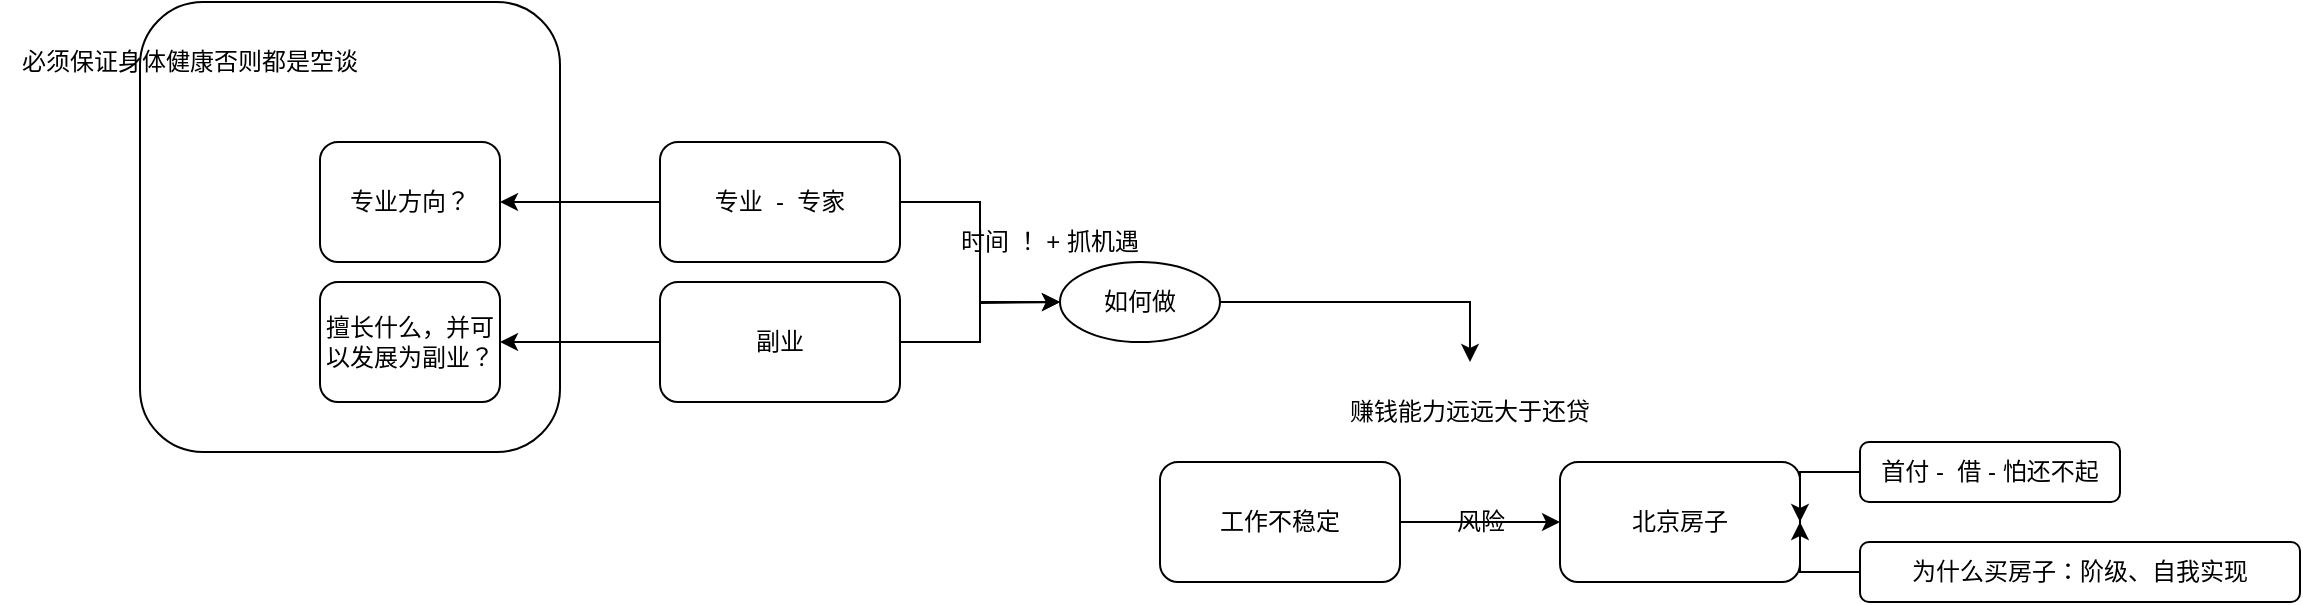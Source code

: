 <mxfile version="15.6.3" type="github">
  <diagram id="IsuQ6Su3qVnqpkMTHOam" name="Page-1">
    <mxGraphModel dx="2249" dy="800" grid="1" gridSize="10" guides="1" tooltips="1" connect="1" arrows="1" fold="1" page="1" pageScale="1" pageWidth="827" pageHeight="1169" math="0" shadow="0">
      <root>
        <mxCell id="0" />
        <mxCell id="1" parent="0" />
        <mxCell id="tLk58wNxQ3BimzwYbh4j-24" value="" style="rounded=1;whiteSpace=wrap;html=1;" vertex="1" parent="1">
          <mxGeometry x="-320" y="220" width="210" height="225" as="geometry" />
        </mxCell>
        <mxCell id="tLk58wNxQ3BimzwYbh4j-5" style="edgeStyle=orthogonalEdgeStyle;rounded=0;orthogonalLoop=1;jettySize=auto;html=1;exitX=1;exitY=0.5;exitDx=0;exitDy=0;" edge="1" parent="1" source="tLk58wNxQ3BimzwYbh4j-1" target="tLk58wNxQ3BimzwYbh4j-2">
          <mxGeometry relative="1" as="geometry" />
        </mxCell>
        <mxCell id="tLk58wNxQ3BimzwYbh4j-1" value="工作不稳定" style="rounded=1;whiteSpace=wrap;html=1;" vertex="1" parent="1">
          <mxGeometry x="190" y="450" width="120" height="60" as="geometry" />
        </mxCell>
        <mxCell id="tLk58wNxQ3BimzwYbh4j-2" value="北京房子" style="rounded=1;whiteSpace=wrap;html=1;" vertex="1" parent="1">
          <mxGeometry x="390" y="450" width="120" height="60" as="geometry" />
        </mxCell>
        <mxCell id="tLk58wNxQ3BimzwYbh4j-10" style="edgeStyle=orthogonalEdgeStyle;rounded=0;orthogonalLoop=1;jettySize=auto;html=1;exitX=0;exitY=0.5;exitDx=0;exitDy=0;entryX=1;entryY=0.5;entryDx=0;entryDy=0;" edge="1" parent="1" source="tLk58wNxQ3BimzwYbh4j-3" target="tLk58wNxQ3BimzwYbh4j-2">
          <mxGeometry relative="1" as="geometry" />
        </mxCell>
        <mxCell id="tLk58wNxQ3BimzwYbh4j-3" value="首付 -&amp;nbsp; 借 - 怕还不起" style="rounded=1;whiteSpace=wrap;html=1;" vertex="1" parent="1">
          <mxGeometry x="540" y="440" width="130" height="30" as="geometry" />
        </mxCell>
        <mxCell id="tLk58wNxQ3BimzwYbh4j-11" style="edgeStyle=orthogonalEdgeStyle;rounded=0;orthogonalLoop=1;jettySize=auto;html=1;exitX=0;exitY=0.5;exitDx=0;exitDy=0;entryX=1;entryY=0.5;entryDx=0;entryDy=0;" edge="1" parent="1" source="tLk58wNxQ3BimzwYbh4j-4" target="tLk58wNxQ3BimzwYbh4j-2">
          <mxGeometry relative="1" as="geometry" />
        </mxCell>
        <mxCell id="tLk58wNxQ3BimzwYbh4j-4" value="为什么买房子：阶级、自我实现" style="rounded=1;whiteSpace=wrap;html=1;" vertex="1" parent="1">
          <mxGeometry x="540" y="490" width="220" height="30" as="geometry" />
        </mxCell>
        <mxCell id="tLk58wNxQ3BimzwYbh4j-6" value="风险" style="text;html=1;align=center;verticalAlign=middle;resizable=0;points=[];autosize=1;strokeColor=none;fillColor=none;" vertex="1" parent="1">
          <mxGeometry x="330" y="470" width="40" height="20" as="geometry" />
        </mxCell>
        <mxCell id="tLk58wNxQ3BimzwYbh4j-12" value="赚钱能力远远大于还贷" style="text;html=1;strokeColor=none;fillColor=none;align=center;verticalAlign=middle;whiteSpace=wrap;rounded=0;" vertex="1" parent="1">
          <mxGeometry x="190" y="400" width="310" height="50" as="geometry" />
        </mxCell>
        <mxCell id="tLk58wNxQ3BimzwYbh4j-14" style="edgeStyle=orthogonalEdgeStyle;rounded=0;orthogonalLoop=1;jettySize=auto;html=1;exitX=1;exitY=0.5;exitDx=0;exitDy=0;" edge="1" parent="1" source="tLk58wNxQ3BimzwYbh4j-13" target="tLk58wNxQ3BimzwYbh4j-12">
          <mxGeometry relative="1" as="geometry" />
        </mxCell>
        <mxCell id="tLk58wNxQ3BimzwYbh4j-13" value="如何做" style="ellipse;whiteSpace=wrap;html=1;" vertex="1" parent="1">
          <mxGeometry x="140" y="350" width="80" height="40" as="geometry" />
        </mxCell>
        <mxCell id="tLk58wNxQ3BimzwYbh4j-17" style="edgeStyle=orthogonalEdgeStyle;rounded=0;orthogonalLoop=1;jettySize=auto;html=1;exitX=1;exitY=0.5;exitDx=0;exitDy=0;entryX=0;entryY=0.5;entryDx=0;entryDy=0;" edge="1" parent="1" source="tLk58wNxQ3BimzwYbh4j-15" target="tLk58wNxQ3BimzwYbh4j-13">
          <mxGeometry relative="1" as="geometry" />
        </mxCell>
        <mxCell id="tLk58wNxQ3BimzwYbh4j-22" style="edgeStyle=orthogonalEdgeStyle;rounded=0;orthogonalLoop=1;jettySize=auto;html=1;exitX=0;exitY=0.5;exitDx=0;exitDy=0;entryX=1;entryY=0.5;entryDx=0;entryDy=0;" edge="1" parent="1" source="tLk58wNxQ3BimzwYbh4j-15" target="tLk58wNxQ3BimzwYbh4j-21">
          <mxGeometry relative="1" as="geometry" />
        </mxCell>
        <mxCell id="tLk58wNxQ3BimzwYbh4j-15" value="专业&amp;nbsp; -&amp;nbsp; 专家" style="rounded=1;whiteSpace=wrap;html=1;" vertex="1" parent="1">
          <mxGeometry x="-60" y="290" width="120" height="60" as="geometry" />
        </mxCell>
        <mxCell id="tLk58wNxQ3BimzwYbh4j-18" style="edgeStyle=orthogonalEdgeStyle;rounded=0;orthogonalLoop=1;jettySize=auto;html=1;exitX=1;exitY=0.5;exitDx=0;exitDy=0;" edge="1" parent="1" source="tLk58wNxQ3BimzwYbh4j-16">
          <mxGeometry relative="1" as="geometry">
            <mxPoint x="140" y="370" as="targetPoint" />
          </mxGeometry>
        </mxCell>
        <mxCell id="tLk58wNxQ3BimzwYbh4j-23" style="edgeStyle=orthogonalEdgeStyle;rounded=0;orthogonalLoop=1;jettySize=auto;html=1;exitX=0;exitY=0.5;exitDx=0;exitDy=0;" edge="1" parent="1" source="tLk58wNxQ3BimzwYbh4j-16" target="tLk58wNxQ3BimzwYbh4j-20">
          <mxGeometry relative="1" as="geometry" />
        </mxCell>
        <mxCell id="tLk58wNxQ3BimzwYbh4j-16" value="副业" style="rounded=1;whiteSpace=wrap;html=1;" vertex="1" parent="1">
          <mxGeometry x="-60" y="360" width="120" height="60" as="geometry" />
        </mxCell>
        <mxCell id="tLk58wNxQ3BimzwYbh4j-19" value="时间 ！ + 抓机遇" style="text;html=1;strokeColor=none;fillColor=none;align=center;verticalAlign=middle;whiteSpace=wrap;rounded=0;" vertex="1" parent="1">
          <mxGeometry x="70" y="320" width="130" height="40" as="geometry" />
        </mxCell>
        <mxCell id="tLk58wNxQ3BimzwYbh4j-20" value="擅长什么，并可以发展为副业？" style="rounded=1;whiteSpace=wrap;html=1;" vertex="1" parent="1">
          <mxGeometry x="-230" y="360" width="90" height="60" as="geometry" />
        </mxCell>
        <mxCell id="tLk58wNxQ3BimzwYbh4j-21" value="专业方向？" style="rounded=1;whiteSpace=wrap;html=1;" vertex="1" parent="1">
          <mxGeometry x="-230" y="290" width="90" height="60" as="geometry" />
        </mxCell>
        <mxCell id="tLk58wNxQ3BimzwYbh4j-25" value="必须保证身体健康否则都是空谈" style="text;html=1;strokeColor=none;fillColor=none;align=center;verticalAlign=middle;whiteSpace=wrap;rounded=0;" vertex="1" parent="1">
          <mxGeometry x="-390" y="230" width="190" height="40" as="geometry" />
        </mxCell>
      </root>
    </mxGraphModel>
  </diagram>
</mxfile>
